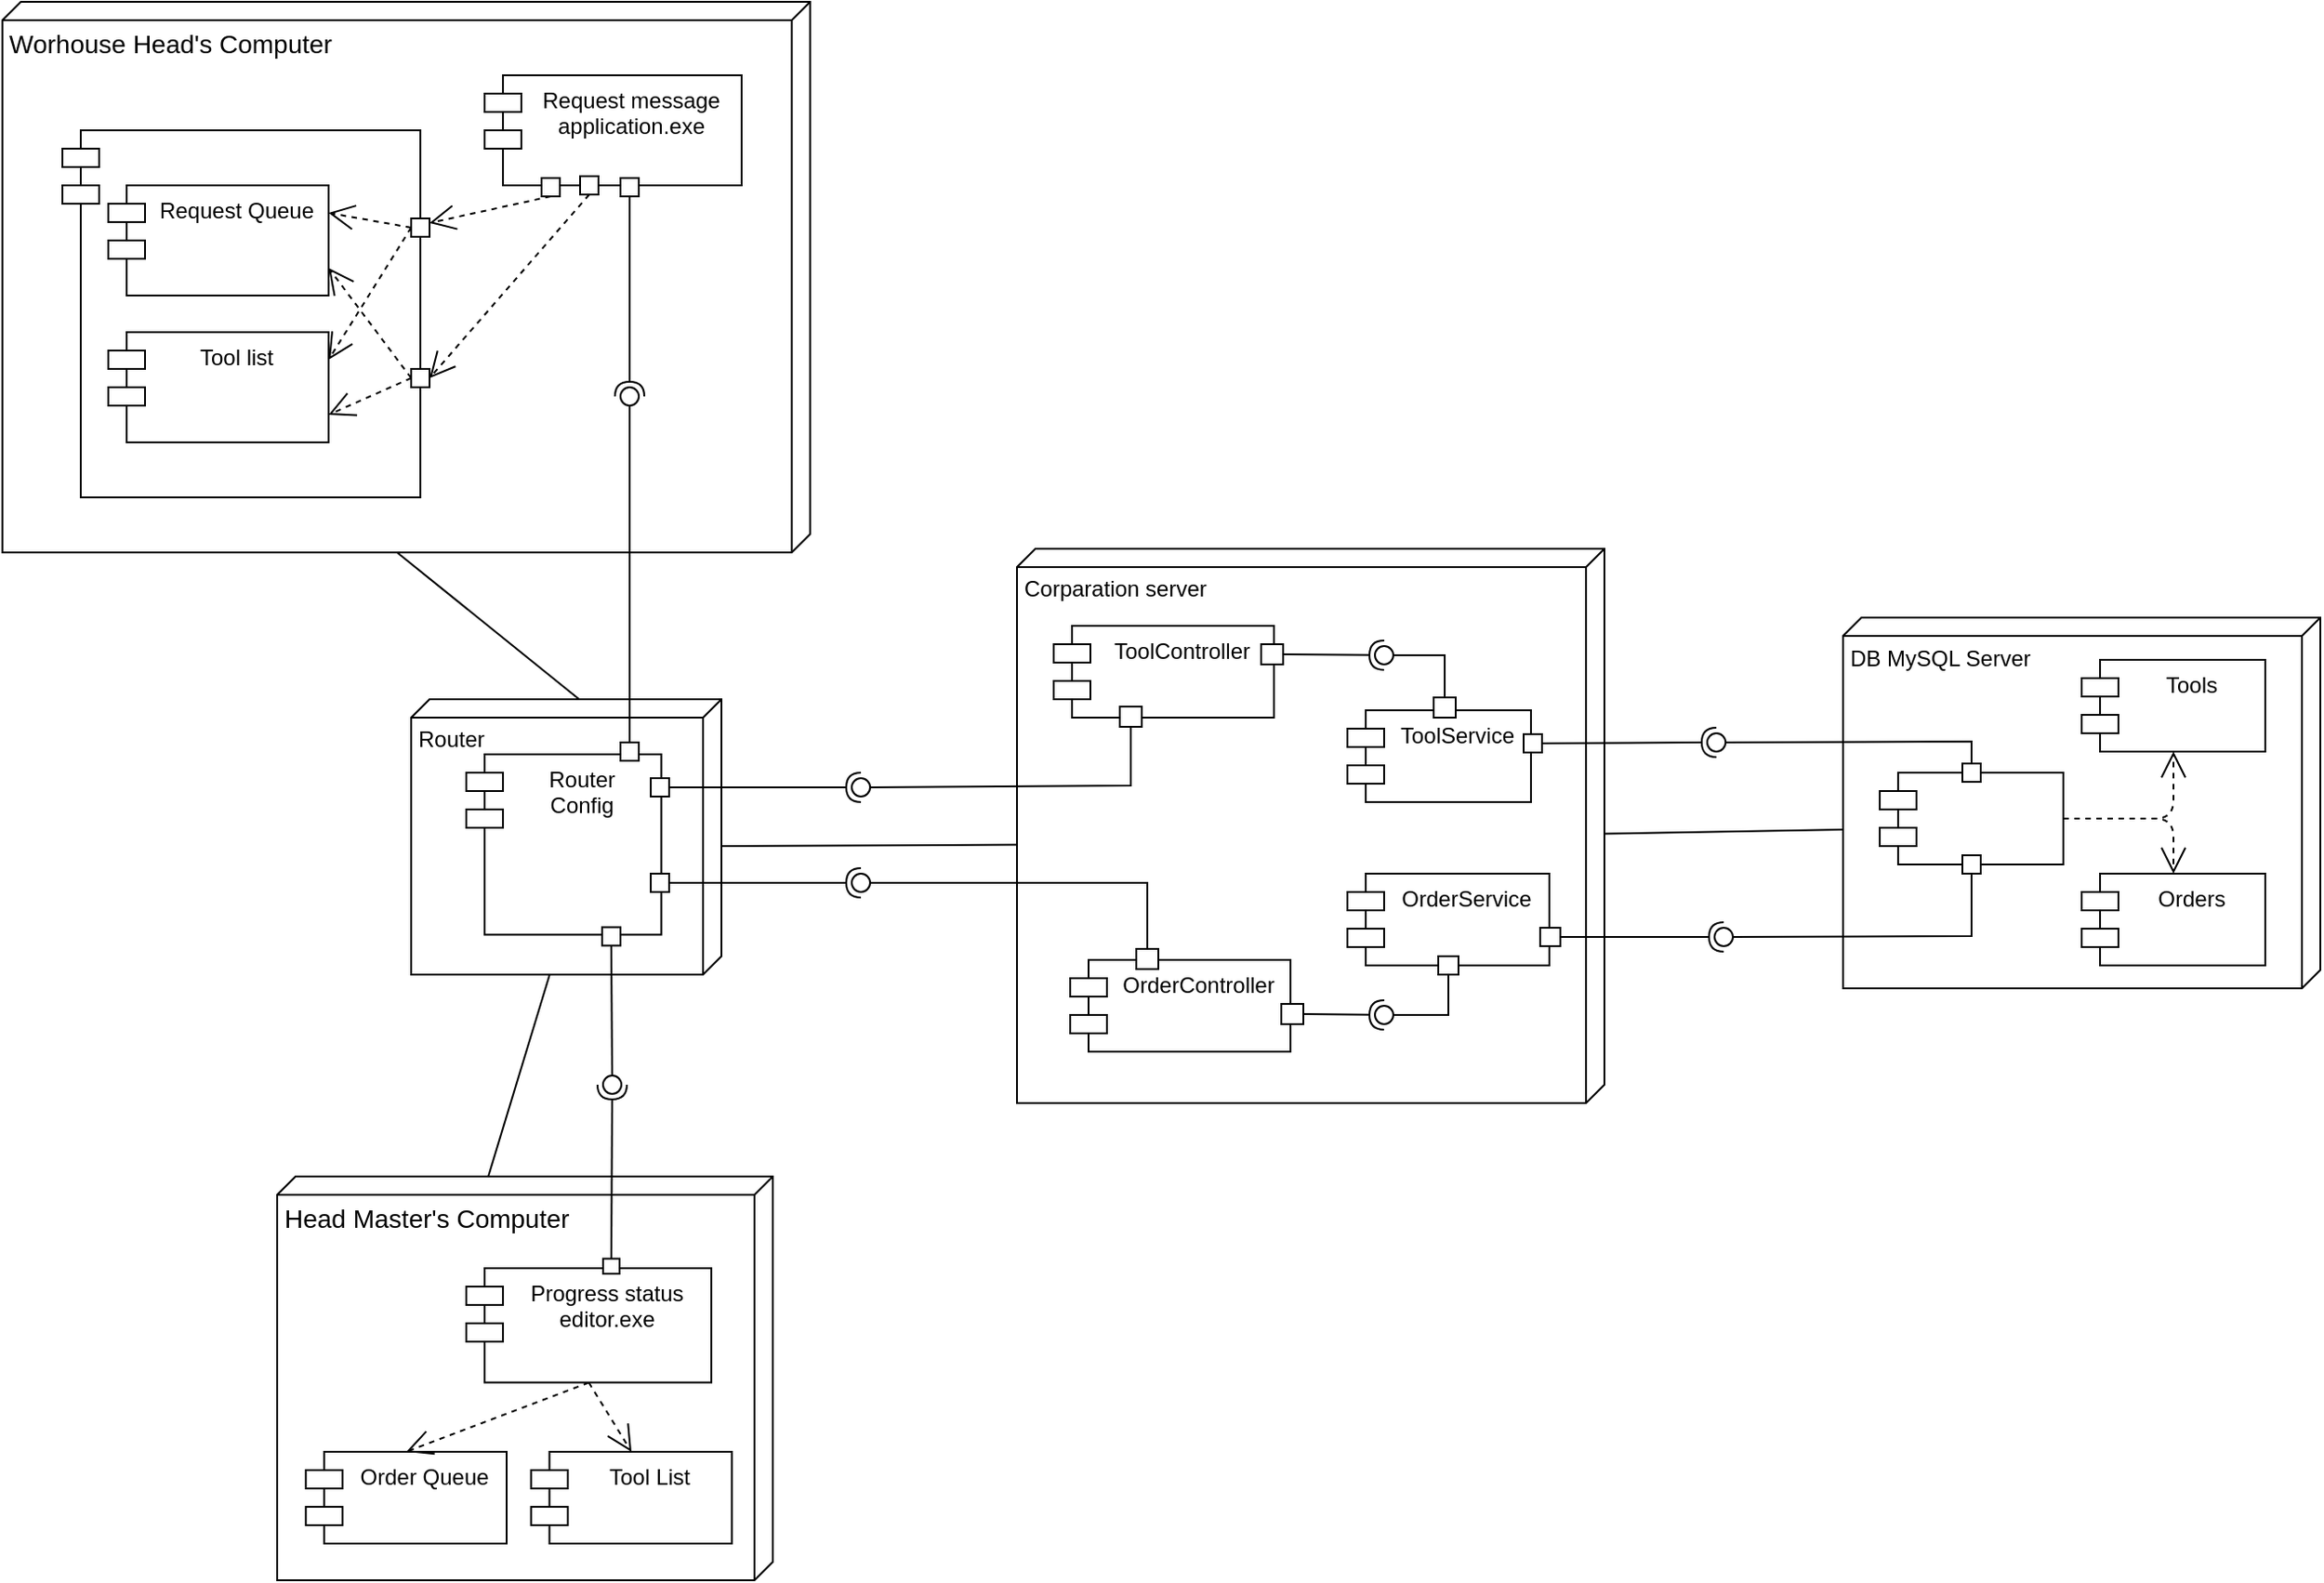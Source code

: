 <mxfile version="13.9.9" type="device"><diagram id="0OFwI7PAOS_wPp8UHoIF" name="Страница 1"><mxGraphModel dx="868" dy="510" grid="1" gridSize="10" guides="1" tooltips="1" connect="1" arrows="1" fold="1" page="1" pageScale="1" pageWidth="827" pageHeight="1169" math="0" shadow="0"><root><mxCell id="0"/><mxCell id="1" parent="0"/><mxCell id="IsnpJF-IBC7PW0zK0MAp-25" value="&lt;font style=&quot;font-size: 14px&quot;&gt;Worhouse Head's Computer&lt;/font&gt;" style="verticalAlign=top;align=left;spacingTop=8;spacingLeft=2;spacingRight=12;shape=cube;size=10;direction=south;fontStyle=0;html=1;" parent="1" vertex="1"><mxGeometry x="267.31" y="90" width="440" height="300" as="geometry"/></mxCell><mxCell id="q37IkywI7yiuDcuUqLcm-3" value="" style="endArrow=none;html=1;rounded=0;exitX=0;exitY=0;exitDx=300;exitDy=225;exitPerimeter=0;entryX=0;entryY=0;entryDx=0;entryDy=77.5;entryPerimeter=0;" parent="1" source="IsnpJF-IBC7PW0zK0MAp-25" target="q37IkywI7yiuDcuUqLcm-1" edge="1"><mxGeometry relative="1" as="geometry"><mxPoint x="630" y="440" as="sourcePoint"/><mxPoint x="580" y="510" as="targetPoint"/></mxGeometry></mxCell><mxCell id="q37IkywI7yiuDcuUqLcm-4" value="" style="endArrow=none;html=1;rounded=0;exitX=0;exitY=0;exitDx=130;exitDy=87.5;exitPerimeter=0;entryX=0;entryY=0;entryDx=0;entryDy=155;entryPerimeter=0;" parent="1" source="q37IkywI7yiuDcuUqLcm-1" target="IsnpJF-IBC7PW0zK0MAp-4" edge="1"><mxGeometry relative="1" as="geometry"><mxPoint x="580" y="660" as="sourcePoint"/><mxPoint x="740" y="660" as="targetPoint"/></mxGeometry></mxCell><mxCell id="q37IkywI7yiuDcuUqLcm-9" value="" style="endArrow=none;html=1;rounded=0;entryX=0.534;entryY=1.001;entryDx=0;entryDy=0;entryPerimeter=0;" parent="1" target="q37IkywI7yiuDcuUqLcm-2" edge="1"><mxGeometry relative="1" as="geometry"><mxPoint x="658" y="550" as="sourcePoint"/><mxPoint x="820" y="544.5" as="targetPoint"/></mxGeometry></mxCell><mxCell id="q37IkywI7yiuDcuUqLcm-12" value="" style="endArrow=none;html=1;rounded=0;entryX=0.572;entryY=0.999;entryDx=0;entryDy=0;entryPerimeter=0;exitX=0.514;exitY=-0.001;exitDx=0;exitDy=0;exitPerimeter=0;" parent="1" target="t8wCxXCrpBiBlnLKO18p-2" edge="1" source="q37IkywI7yiuDcuUqLcm-2"><mxGeometry relative="1" as="geometry"><mxPoint x="1160" y="541" as="sourcePoint"/><mxPoint x="1240" y="650" as="targetPoint"/></mxGeometry></mxCell><mxCell id="VqukUaoT9wOQURWIf9zv-55" value="DB Order API" style="text;html=1;align=center;verticalAlign=middle;resizable=0;points=[];autosize=1;fontSize=11;fontColor=#FFFFFF;" parent="1" vertex="1"><mxGeometry x="1161" y="612" width="80" height="20" as="geometry"/></mxCell><mxCell id="VqukUaoT9wOQURWIf9zv-70" value="Order API" style="text;html=1;align=center;verticalAlign=middle;resizable=0;points=[];autosize=1;fontSize=11;fontColor=#FFFFFF;" parent="1" vertex="1"><mxGeometry x="699.69" y="582.5" width="60" height="20" as="geometry"/></mxCell><mxCell id="VqukUaoT9wOQURWIf9zv-89" value="TCP / IP" style="text;html=1;align=center;verticalAlign=middle;resizable=0;points=[];autosize=1;fontSize=11;fontColor=#FFFFFF;" parent="1" vertex="1"><mxGeometry x="705" y="534" width="60" height="20" as="geometry"/></mxCell><mxCell id="VqukUaoT9wOQURWIf9zv-90" value="TCP / IP" style="text;html=1;align=center;verticalAlign=middle;resizable=0;points=[];autosize=1;fontSize=11;fontColor=#FFFFFF;" parent="1" vertex="1"><mxGeometry x="1181" y="543" width="60" height="20" as="geometry"/></mxCell><mxCell id="VqukUaoT9wOQURWIf9zv-91" value="TCP / IP" style="text;html=1;align=center;verticalAlign=middle;resizable=0;points=[];autosize=1;fontSize=11;fontColor=#FFFFFF;" parent="1" vertex="1"><mxGeometry x="457.31" y="421" width="60" height="20" as="geometry"/></mxCell><mxCell id="VqukUaoT9wOQURWIf9zv-92" value="TCP / IP" style="text;html=1;align=center;verticalAlign=middle;resizable=0;points=[];autosize=1;fontSize=11;fontColor=#FFFFFF;" parent="1" vertex="1"><mxGeometry x="495.31" y="655" width="60" height="20" as="geometry"/></mxCell><mxCell id="q37IkywI7yiuDcuUqLcm-1" value="Router" style="verticalAlign=top;align=left;spacingTop=8;spacingLeft=2;spacingRight=12;shape=cube;size=10;direction=south;fontStyle=0;html=1;" parent="1" vertex="1"><mxGeometry x="490" y="470" width="169" height="150" as="geometry"/></mxCell><mxCell id="q37IkywI7yiuDcuUqLcm-2" value="Corparation server" style="verticalAlign=top;align=left;spacingTop=8;spacingLeft=2;spacingRight=12;shape=cube;size=10;direction=south;fontStyle=0;html=1;" parent="1" vertex="1"><mxGeometry x="820" y="388" width="320" height="302" as="geometry"/></mxCell><mxCell id="VqukUaoT9wOQURWIf9zv-77" value="" style="group" parent="1" vertex="1" connectable="0"><mxGeometry x="840" y="430" width="120" height="55" as="geometry"/></mxCell><mxCell id="VqukUaoT9wOQURWIf9zv-29" value="ToolController" style="shape=module;align=left;spacingLeft=20;align=center;verticalAlign=top;" parent="VqukUaoT9wOQURWIf9zv-77" vertex="1"><mxGeometry width="120" height="50" as="geometry"/></mxCell><mxCell id="VqukUaoT9wOQURWIf9zv-71" value="" style="fontStyle=0;labelPosition=right;verticalLabelPosition=middle;align=left;verticalAlign=middle;spacingLeft=2;" parent="VqukUaoT9wOQURWIf9zv-77" vertex="1"><mxGeometry x="36" y="44" width="12" height="11" as="geometry"/></mxCell><mxCell id="t8wCxXCrpBiBlnLKO18p-2" value="DB MySQL Server" style="verticalAlign=top;align=left;spacingTop=8;spacingLeft=2;spacingRight=12;shape=cube;size=10;direction=south;fontStyle=0;html=1;" parent="1" vertex="1"><mxGeometry x="1270" y="425.5" width="260" height="202" as="geometry"/></mxCell><mxCell id="VqukUaoT9wOQURWIf9zv-82" value="" style="group" parent="1" vertex="1" connectable="0"><mxGeometry x="1400" y="565" width="100" height="55" as="geometry"/></mxCell><mxCell id="q37IkywI7yiuDcuUqLcm-6" value="Orders" style="shape=module;align=left;spacingLeft=20;align=center;verticalAlign=top;" parent="VqukUaoT9wOQURWIf9zv-82" vertex="1"><mxGeometry width="100" height="50" as="geometry"/></mxCell><mxCell id="VqukUaoT9wOQURWIf9zv-83" value="" style="group" parent="1" vertex="1" connectable="0"><mxGeometry x="1400" y="448.5" width="100" height="55" as="geometry"/></mxCell><mxCell id="q37IkywI7yiuDcuUqLcm-5" value="Tools" style="shape=module;align=left;spacingLeft=20;align=center;verticalAlign=top;" parent="VqukUaoT9wOQURWIf9zv-83" vertex="1"><mxGeometry width="100" height="50" as="geometry"/></mxCell><mxCell id="VqukUaoT9wOQURWIf9zv-105" value="" style="group" parent="1" vertex="1" connectable="0"><mxGeometry x="1290" y="510" width="100" height="55" as="geometry"/></mxCell><mxCell id="VqukUaoT9wOQURWIf9zv-101" value="Transaction" style="shape=module;align=left;spacingLeft=20;align=center;verticalAlign=top;fontSize=11;fontColor=#FFFFFF;" parent="VqukUaoT9wOQURWIf9zv-105" vertex="1"><mxGeometry width="100" height="50" as="geometry"/></mxCell><mxCell id="VqukUaoT9wOQURWIf9zv-104" value="" style="fontStyle=0;labelPosition=right;verticalLabelPosition=middle;align=left;verticalAlign=middle;spacingLeft=2;" parent="VqukUaoT9wOQURWIf9zv-105" vertex="1"><mxGeometry x="45" y="45" width="10" height="10" as="geometry"/></mxCell><mxCell id="QjCfNgBmfVSgOjz3tWoz-41" value="" style="fontStyle=0;labelPosition=right;verticalLabelPosition=middle;align=left;verticalAlign=middle;spacingLeft=2;" vertex="1" parent="VqukUaoT9wOQURWIf9zv-105"><mxGeometry x="45" y="-5" width="10" height="10" as="geometry"/></mxCell><mxCell id="VqukUaoT9wOQURWIf9zv-106" value="" style="endArrow=open;endSize=12;dashed=1;html=1;fontSize=11;fontColor=#FFFFFF;entryX=0.5;entryY=1;entryDx=0;entryDy=0;exitX=1;exitY=0.5;exitDx=0;exitDy=0;" parent="1" source="VqukUaoT9wOQURWIf9zv-101" target="q37IkywI7yiuDcuUqLcm-5" edge="1"><mxGeometry x="1" y="50" width="160" relative="1" as="geometry"><mxPoint x="1390" y="511" as="sourcePoint"/><mxPoint x="1460" y="488" as="targetPoint"/><Array as="points"><mxPoint x="1450" y="535"/></Array><mxPoint x="50" y="50" as="offset"/></mxGeometry></mxCell><mxCell id="VqukUaoT9wOQURWIf9zv-107" value="" style="endArrow=open;endSize=12;dashed=1;html=1;fontSize=11;fontColor=#FFFFFF;exitX=1;exitY=0.5;exitDx=0;exitDy=0;entryX=0.5;entryY=0;entryDx=0;entryDy=0;" parent="1" source="VqukUaoT9wOQURWIf9zv-101" target="q37IkywI7yiuDcuUqLcm-6" edge="1"><mxGeometry x="1" y="82" width="160" relative="1" as="geometry"><mxPoint x="1320" y="630" as="sourcePoint"/><mxPoint x="1460" y="555" as="targetPoint"/><Array as="points"><mxPoint x="1450" y="535"/></Array><mxPoint x="80" y="62" as="offset"/></mxGeometry></mxCell><mxCell id="VqukUaoT9wOQURWIf9zv-111" value="" style="group" parent="1" vertex="1" connectable="0"><mxGeometry x="520" y="500" width="110.51" height="110" as="geometry"/></mxCell><mxCell id="VqukUaoT9wOQURWIf9zv-38" value="Router &#10;Config" style="shape=module;align=left;spacingLeft=20;align=center;verticalAlign=top;" parent="VqukUaoT9wOQURWIf9zv-111" vertex="1"><mxGeometry width="106.25" height="98.214" as="geometry"/></mxCell><mxCell id="QjCfNgBmfVSgOjz3tWoz-21" value="" style="fontStyle=0;labelPosition=right;verticalLabelPosition=middle;align=left;verticalAlign=middle;spacingLeft=2;fontSize=11;fontColor=#FFFFFF;" vertex="1" parent="VqukUaoT9wOQURWIf9zv-111"><mxGeometry x="100.51" y="65" width="10" height="10" as="geometry"/></mxCell><mxCell id="QjCfNgBmfVSgOjz3tWoz-30" value="" style="fontStyle=0;labelPosition=right;verticalLabelPosition=middle;align=left;verticalAlign=middle;spacingLeft=2;fontSize=11;fontColor=#FFFFFF;" vertex="1" parent="VqukUaoT9wOQURWIf9zv-111"><mxGeometry x="74" y="94.21" width="10" height="10" as="geometry"/></mxCell><mxCell id="VqukUaoT9wOQURWIf9zv-112" value="Tool API" style="text;html=1;align=center;verticalAlign=middle;resizable=0;points=[];autosize=1;fontSize=11;fontColor=#FFFFFF;" parent="1" vertex="1"><mxGeometry x="614" y="292" width="60" height="20" as="geometry"/></mxCell><mxCell id="VqukUaoT9wOQURWIf9zv-115" value="" style="rounded=0;orthogonalLoop=1;jettySize=auto;html=1;endArrow=none;endFill=0;fontSize=11;fontColor=#FFFFFF;exitX=0.5;exitY=0;exitDx=0;exitDy=0;" parent="1" source="QjCfNgBmfVSgOjz3tWoz-31" target="VqukUaoT9wOQURWIf9zv-117" edge="1"><mxGeometry relative="1" as="geometry"><mxPoint x="607.508" y="491.444" as="sourcePoint"/></mxGeometry></mxCell><mxCell id="VqukUaoT9wOQURWIf9zv-116" value="" style="rounded=0;orthogonalLoop=1;jettySize=auto;html=1;endArrow=halfCircle;endFill=0;entryX=0.5;entryY=0.5;entryDx=0;entryDy=0;endSize=6;strokeWidth=1;fontSize=11;fontColor=#FFFFFF;exitX=0.5;exitY=1;exitDx=0;exitDy=0;" parent="1" source="VqukUaoT9wOQURWIf9zv-118" target="VqukUaoT9wOQURWIf9zv-117" edge="1"><mxGeometry relative="1" as="geometry"><mxPoint x="629" y="380" as="sourcePoint"/></mxGeometry></mxCell><mxCell id="VqukUaoT9wOQURWIf9zv-117" value="" style="ellipse;whiteSpace=wrap;html=1;fontFamily=Helvetica;fontSize=12;fontColor=#000000;align=center;strokeColor=#000000;fillColor=#ffffff;points=[];aspect=fixed;resizable=0;" parent="1" vertex="1"><mxGeometry x="604" y="300" width="10" height="10" as="geometry"/></mxCell><mxCell id="VqukUaoT9wOQURWIf9zv-121" value="" style="group" parent="1" vertex="1" connectable="0"><mxGeometry x="510" y="130" width="160" height="66" as="geometry"/></mxCell><mxCell id="0cWGEAqeUEUWmj8BB-0l-1" value="Request message&#10;application.exe" style="shape=module;align=left;spacingLeft=20;align=center;verticalAlign=top;" parent="VqukUaoT9wOQURWIf9zv-121" vertex="1"><mxGeometry x="20" width="140" height="60" as="geometry"/></mxCell><mxCell id="VqukUaoT9wOQURWIf9zv-118" value="" style="fontStyle=0;labelPosition=right;verticalLabelPosition=middle;align=left;verticalAlign=middle;spacingLeft=2;fontSize=11;fontColor=#FFFFFF;" parent="VqukUaoT9wOQURWIf9zv-121" vertex="1"><mxGeometry x="94" y="56" width="10" height="10" as="geometry"/></mxCell><mxCell id="QjCfNgBmfVSgOjz3tWoz-69" value="" style="fontStyle=0;labelPosition=right;verticalLabelPosition=middle;align=left;verticalAlign=middle;spacingLeft=2;fontSize=11;fontColor=#FFFFFF;" vertex="1" parent="VqukUaoT9wOQURWIf9zv-121"><mxGeometry x="51" y="56" width="10" height="10" as="geometry"/></mxCell><mxCell id="QjCfNgBmfVSgOjz3tWoz-73" value="" style="fontStyle=0;labelPosition=right;verticalLabelPosition=middle;align=left;verticalAlign=middle;spacingLeft=2;fontSize=11;fontColor=#FFFFFF;" vertex="1" parent="VqukUaoT9wOQURWIf9zv-121"><mxGeometry x="72" y="55" width="10" height="10" as="geometry"/></mxCell><mxCell id="VqukUaoT9wOQURWIf9zv-140" value="" style="ellipse;whiteSpace=wrap;html=1;fontFamily=Helvetica;fontSize=12;fontColor=#000000;align=center;strokeColor=#000000;fillColor=#ffffff;points=[];aspect=fixed;resizable=0;" parent="1" vertex="1"><mxGeometry x="594.5" y="675" width="10" height="10" as="geometry"/></mxCell><mxCell id="VqukUaoT9wOQURWIf9zv-114" value="Order API" style="text;html=1;align=center;verticalAlign=middle;resizable=0;points=[];autosize=1;fontSize=11;fontColor=#FFFFFF;" parent="1" vertex="1"><mxGeometry x="610" y="675" width="60" height="20" as="geometry"/></mxCell><mxCell id="IsnpJF-IBC7PW0zK0MAp-4" value="&lt;font style=&quot;font-size: 14px&quot;&gt;Head Master's Computer&lt;/font&gt;" style="verticalAlign=top;align=left;spacingTop=8;spacingLeft=2;spacingRight=12;shape=cube;size=10;direction=south;fontStyle=0;html=1;" parent="1" vertex="1"><mxGeometry x="417" y="730" width="270" height="220" as="geometry"/></mxCell><mxCell id="q37IkywI7yiuDcuUqLcm-15" value="Order Queue" style="shape=module;align=left;spacingLeft=20;align=center;verticalAlign=top;" parent="1" vertex="1"><mxGeometry x="432.62" y="880" width="109.38" height="50" as="geometry"/></mxCell><mxCell id="VqukUaoT9wOQURWIf9zv-138" value="" style="rounded=0;orthogonalLoop=1;jettySize=auto;html=1;endArrow=none;endFill=0;fontSize=11;fontColor=#FFFFFF;exitX=0.5;exitY=1;exitDx=0;exitDy=0;" parent="1" source="QjCfNgBmfVSgOjz3tWoz-30" target="VqukUaoT9wOQURWIf9zv-140" edge="1"><mxGeometry relative="1" as="geometry"><mxPoint x="596.883" y="603.889" as="sourcePoint"/></mxGeometry></mxCell><mxCell id="Uscrs-sSNiHqizXwROv--11" value="" style="endArrow=open;endSize=12;dashed=1;html=1;entryX=0.5;entryY=0;entryDx=0;entryDy=0;exitX=0.5;exitY=1;exitDx=0;exitDy=0;" parent="1" source="q37IkywI7yiuDcuUqLcm-14" target="q37IkywI7yiuDcuUqLcm-15" edge="1"><mxGeometry x="0.125" y="-20" width="160" relative="1" as="geometry"><mxPoint x="390" y="1080" as="sourcePoint"/><mxPoint x="550" y="1080" as="targetPoint"/><mxPoint as="offset"/></mxGeometry></mxCell><mxCell id="Uscrs-sSNiHqizXwROv--13" value="Tool List" style="shape=module;align=left;spacingLeft=20;align=center;verticalAlign=top;" parent="1" vertex="1"><mxGeometry x="555.31" y="880" width="109.38" height="50" as="geometry"/></mxCell><mxCell id="Uscrs-sSNiHqizXwROv--14" value="" style="endArrow=open;endSize=12;dashed=1;html=1;exitX=0.5;exitY=1;exitDx=0;exitDy=0;entryX=0.5;entryY=0;entryDx=0;entryDy=0;" parent="1" source="q37IkywI7yiuDcuUqLcm-14" target="Uscrs-sSNiHqizXwROv--13" edge="1"><mxGeometry y="-20" width="160" relative="1" as="geometry"><mxPoint x="400" y="980" as="sourcePoint"/><mxPoint x="560" y="980" as="targetPoint"/><mxPoint as="offset"/></mxGeometry></mxCell><mxCell id="VqukUaoT9wOQURWIf9zv-139" value="" style="rounded=0;orthogonalLoop=1;jettySize=auto;html=1;endArrow=halfCircle;endFill=0;entryX=0.5;entryY=0.5;entryDx=0;entryDy=0;endSize=6;strokeWidth=1;fontSize=11;fontColor=#FFFFFF;exitX=0.5;exitY=0;exitDx=0;exitDy=0;" parent="1" source="VqukUaoT9wOQURWIf9zv-141" target="VqukUaoT9wOQURWIf9zv-140" edge="1"><mxGeometry relative="1" as="geometry"><mxPoint x="680" y="630" as="sourcePoint"/></mxGeometry></mxCell><mxCell id="QjCfNgBmfVSgOjz3tWoz-4" value="" style="group" vertex="1" connectable="0" parent="1"><mxGeometry x="849" y="612" width="127" height="55" as="geometry"/></mxCell><mxCell id="QjCfNgBmfVSgOjz3tWoz-14" value="" style="group" vertex="1" connectable="0" parent="QjCfNgBmfVSgOjz3tWoz-4"><mxGeometry y="-6" width="127" height="56" as="geometry"/></mxCell><mxCell id="QjCfNgBmfVSgOjz3tWoz-57" value="" style="group" vertex="1" connectable="0" parent="QjCfNgBmfVSgOjz3tWoz-14"><mxGeometry width="127" height="56" as="geometry"/></mxCell><mxCell id="QjCfNgBmfVSgOjz3tWoz-5" value="OrderController" style="shape=module;align=left;spacingLeft=20;align=center;verticalAlign=top;" vertex="1" parent="QjCfNgBmfVSgOjz3tWoz-57"><mxGeometry y="6" width="120" height="50" as="geometry"/></mxCell><mxCell id="QjCfNgBmfVSgOjz3tWoz-6" value="" style="fontStyle=0;labelPosition=right;verticalLabelPosition=middle;align=left;verticalAlign=middle;spacingLeft=2;" vertex="1" parent="QjCfNgBmfVSgOjz3tWoz-57"><mxGeometry x="36" width="12" height="11" as="geometry"/></mxCell><mxCell id="QjCfNgBmfVSgOjz3tWoz-52" value="" style="fontStyle=0;labelPosition=right;verticalLabelPosition=middle;align=left;verticalAlign=middle;spacingLeft=2;" vertex="1" parent="QjCfNgBmfVSgOjz3tWoz-57"><mxGeometry x="115" y="30" width="12" height="11" as="geometry"/></mxCell><mxCell id="QjCfNgBmfVSgOjz3tWoz-15" value="" style="group" vertex="1" connectable="0" parent="1"><mxGeometry x="520" y="774.79" width="133.5" height="67.5" as="geometry"/></mxCell><mxCell id="q37IkywI7yiuDcuUqLcm-14" value="Progress status &#10;editor.exe" style="shape=module;align=left;spacingLeft=20;align=center;verticalAlign=top;" parent="QjCfNgBmfVSgOjz3tWoz-15" vertex="1"><mxGeometry y="5.21" width="133.5" height="62.29" as="geometry"/></mxCell><mxCell id="VqukUaoT9wOQURWIf9zv-141" value="" style="fontStyle=0;labelPosition=right;verticalLabelPosition=middle;align=left;verticalAlign=middle;spacingLeft=2;fontSize=11;fontColor=#FFFFFF;" parent="QjCfNgBmfVSgOjz3tWoz-15" vertex="1"><mxGeometry x="74.539" width="8.966" height="8.214" as="geometry"/></mxCell><mxCell id="QjCfNgBmfVSgOjz3tWoz-17" value="" style="rounded=0;orthogonalLoop=1;jettySize=auto;html=1;endArrow=none;endFill=0;exitX=0.5;exitY=0;exitDx=0;exitDy=0;" edge="1" target="QjCfNgBmfVSgOjz3tWoz-19" parent="1" source="QjCfNgBmfVSgOjz3tWoz-6"><mxGeometry relative="1" as="geometry"><mxPoint x="760" y="500" as="sourcePoint"/><Array as="points"><mxPoint x="891" y="570"/></Array></mxGeometry></mxCell><mxCell id="QjCfNgBmfVSgOjz3tWoz-18" value="" style="rounded=0;orthogonalLoop=1;jettySize=auto;html=1;endArrow=halfCircle;endFill=0;entryX=0.5;entryY=0.5;entryDx=0;entryDy=0;endSize=6;strokeWidth=1;exitX=1;exitY=0.5;exitDx=0;exitDy=0;" edge="1" target="QjCfNgBmfVSgOjz3tWoz-19" parent="1" source="QjCfNgBmfVSgOjz3tWoz-21"><mxGeometry relative="1" as="geometry"><mxPoint x="700" y="510" as="sourcePoint"/></mxGeometry></mxCell><mxCell id="QjCfNgBmfVSgOjz3tWoz-19" value="" style="ellipse;whiteSpace=wrap;html=1;fontFamily=Helvetica;fontSize=12;fontColor=#000000;align=center;strokeColor=#000000;fillColor=#ffffff;points=[];aspect=fixed;resizable=0;" vertex="1" parent="1"><mxGeometry x="730" y="565" width="10" height="10" as="geometry"/></mxCell><mxCell id="QjCfNgBmfVSgOjz3tWoz-31" value="" style="fontStyle=0;labelPosition=right;verticalLabelPosition=middle;align=left;verticalAlign=middle;spacingLeft=2;fontSize=11;fontColor=#FFFFFF;" vertex="1" parent="1"><mxGeometry x="604" y="493.5" width="10" height="10" as="geometry"/></mxCell><mxCell id="QjCfNgBmfVSgOjz3tWoz-34" value="" style="group" vertex="1" connectable="0" parent="1"><mxGeometry x="1000" y="565" width="116" height="55" as="geometry"/></mxCell><mxCell id="QjCfNgBmfVSgOjz3tWoz-62" value="" style="group" vertex="1" connectable="0" parent="QjCfNgBmfVSgOjz3tWoz-34"><mxGeometry width="116" height="55" as="geometry"/></mxCell><mxCell id="QjCfNgBmfVSgOjz3tWoz-7" value="" style="group" vertex="1" connectable="0" parent="QjCfNgBmfVSgOjz3tWoz-62"><mxGeometry width="110" height="55" as="geometry"/></mxCell><mxCell id="QjCfNgBmfVSgOjz3tWoz-8" value="OrderService" style="shape=module;align=left;spacingLeft=20;align=center;verticalAlign=top;" vertex="1" parent="QjCfNgBmfVSgOjz3tWoz-7"><mxGeometry width="110.0" height="50" as="geometry"/></mxCell><mxCell id="QjCfNgBmfVSgOjz3tWoz-9" value="" style="fontStyle=0;labelPosition=right;verticalLabelPosition=middle;align=left;verticalAlign=middle;spacingLeft=2;" vertex="1" parent="QjCfNgBmfVSgOjz3tWoz-62"><mxGeometry x="105" y="29.5" width="11" height="10" as="geometry"/></mxCell><mxCell id="QjCfNgBmfVSgOjz3tWoz-35" value="" style="rounded=0;orthogonalLoop=1;jettySize=auto;html=1;endArrow=none;endFill=0;exitX=0.5;exitY=1;exitDx=0;exitDy=0;" edge="1" target="QjCfNgBmfVSgOjz3tWoz-37" parent="1" source="VqukUaoT9wOQURWIf9zv-104"><mxGeometry relative="1" as="geometry"><mxPoint x="1170" y="605" as="sourcePoint"/><Array as="points"><mxPoint x="1340" y="599"/></Array></mxGeometry></mxCell><mxCell id="QjCfNgBmfVSgOjz3tWoz-36" value="" style="rounded=0;orthogonalLoop=1;jettySize=auto;html=1;endArrow=halfCircle;endFill=0;entryX=0.5;entryY=0.5;entryDx=0;entryDy=0;endSize=6;strokeWidth=1;exitX=1;exitY=0.5;exitDx=0;exitDy=0;" edge="1" target="QjCfNgBmfVSgOjz3tWoz-37" parent="1" source="QjCfNgBmfVSgOjz3tWoz-9"><mxGeometry relative="1" as="geometry"><mxPoint x="1210" y="605" as="sourcePoint"/></mxGeometry></mxCell><mxCell id="QjCfNgBmfVSgOjz3tWoz-37" value="" style="ellipse;whiteSpace=wrap;html=1;fontFamily=Helvetica;fontSize=12;fontColor=#000000;align=center;strokeColor=#000000;fillColor=#ffffff;points=[];aspect=fixed;resizable=0;" vertex="1" parent="1"><mxGeometry x="1200" y="594.5" width="10" height="10" as="geometry"/></mxCell><mxCell id="QjCfNgBmfVSgOjz3tWoz-38" value="" style="rounded=0;orthogonalLoop=1;jettySize=auto;html=1;endArrow=none;endFill=0;exitX=0.5;exitY=0;exitDx=0;exitDy=0;" edge="1" target="QjCfNgBmfVSgOjz3tWoz-40" parent="1" source="QjCfNgBmfVSgOjz3tWoz-41"><mxGeometry relative="1" as="geometry"><mxPoint x="1160" y="500" as="sourcePoint"/><Array as="points"><mxPoint x="1340" y="493"/></Array></mxGeometry></mxCell><mxCell id="QjCfNgBmfVSgOjz3tWoz-39" value="" style="rounded=0;orthogonalLoop=1;jettySize=auto;html=1;endArrow=halfCircle;endFill=0;entryX=0.5;entryY=0.5;entryDx=0;entryDy=0;endSize=6;strokeWidth=1;exitX=1;exitY=0.5;exitDx=0;exitDy=0;" edge="1" target="QjCfNgBmfVSgOjz3tWoz-40" parent="1" source="VqukUaoT9wOQURWIf9zv-42"><mxGeometry relative="1" as="geometry"><mxPoint x="1221" y="515" as="sourcePoint"/></mxGeometry></mxCell><mxCell id="QjCfNgBmfVSgOjz3tWoz-40" value="" style="ellipse;whiteSpace=wrap;html=1;fontFamily=Helvetica;fontSize=12;fontColor=#000000;align=center;strokeColor=#000000;fillColor=#ffffff;points=[];aspect=fixed;resizable=0;" vertex="1" parent="1"><mxGeometry x="1196" y="488.5" width="10" height="10" as="geometry"/></mxCell><mxCell id="QjCfNgBmfVSgOjz3tWoz-42" value="" style="fontStyle=0;labelPosition=right;verticalLabelPosition=middle;align=left;verticalAlign=middle;spacingLeft=2;fontSize=11;fontColor=#FFFFFF;" vertex="1" parent="1"><mxGeometry x="620.51" y="513" width="10" height="10" as="geometry"/></mxCell><mxCell id="QjCfNgBmfVSgOjz3tWoz-43" value="" style="rounded=0;orthogonalLoop=1;jettySize=auto;html=1;endArrow=none;endFill=0;exitX=0.5;exitY=1;exitDx=0;exitDy=0;" edge="1" target="QjCfNgBmfVSgOjz3tWoz-45" parent="1" source="VqukUaoT9wOQURWIf9zv-71"><mxGeometry relative="1" as="geometry"><mxPoint x="715" y="488" as="sourcePoint"/><Array as="points"><mxPoint x="882" y="517"/></Array></mxGeometry></mxCell><mxCell id="QjCfNgBmfVSgOjz3tWoz-44" value="" style="rounded=0;orthogonalLoop=1;jettySize=auto;html=1;endArrow=halfCircle;endFill=0;entryX=0.5;entryY=0.5;entryDx=0;entryDy=0;endSize=6;strokeWidth=1;exitX=1;exitY=0.5;exitDx=0;exitDy=0;" edge="1" target="QjCfNgBmfVSgOjz3tWoz-45" parent="1" source="QjCfNgBmfVSgOjz3tWoz-42"><mxGeometry relative="1" as="geometry"><mxPoint x="770" y="500" as="sourcePoint"/></mxGeometry></mxCell><mxCell id="QjCfNgBmfVSgOjz3tWoz-45" value="" style="ellipse;whiteSpace=wrap;html=1;fontFamily=Helvetica;fontSize=12;fontColor=#000000;align=center;strokeColor=#000000;fillColor=#ffffff;points=[];aspect=fixed;resizable=0;" vertex="1" parent="1"><mxGeometry x="730" y="513" width="10" height="10" as="geometry"/></mxCell><mxCell id="QjCfNgBmfVSgOjz3tWoz-46" value="Tool API" style="text;html=1;align=center;verticalAlign=middle;resizable=0;points=[];autosize=1;fontSize=11;fontColor=#FFFFFF;" vertex="1" parent="1"><mxGeometry x="699.69" y="483.5" width="60" height="20" as="geometry"/></mxCell><mxCell id="QjCfNgBmfVSgOjz3tWoz-51" value="" style="fontStyle=0;labelPosition=right;verticalLabelPosition=middle;align=left;verticalAlign=middle;spacingLeft=2;" vertex="1" parent="1"><mxGeometry x="953" y="440" width="12" height="11" as="geometry"/></mxCell><mxCell id="QjCfNgBmfVSgOjz3tWoz-53" value="" style="group" vertex="1" connectable="0" parent="1"><mxGeometry x="1000" y="469" width="106" height="57" as="geometry"/></mxCell><mxCell id="VqukUaoT9wOQURWIf9zv-27" value="ToolService" style="shape=module;align=left;spacingLeft=20;align=center;verticalAlign=top;" parent="QjCfNgBmfVSgOjz3tWoz-53" vertex="1"><mxGeometry y="7" width="100" height="50" as="geometry"/></mxCell><mxCell id="VqukUaoT9wOQURWIf9zv-42" value="" style="fontStyle=0;labelPosition=right;verticalLabelPosition=middle;align=left;verticalAlign=middle;spacingLeft=2;" parent="QjCfNgBmfVSgOjz3tWoz-53" vertex="1"><mxGeometry x="96" y="20" width="10" height="10" as="geometry"/></mxCell><mxCell id="QjCfNgBmfVSgOjz3tWoz-50" value="" style="fontStyle=0;labelPosition=right;verticalLabelPosition=middle;align=left;verticalAlign=middle;spacingLeft=2;" vertex="1" parent="QjCfNgBmfVSgOjz3tWoz-53"><mxGeometry x="47" width="12" height="11" as="geometry"/></mxCell><mxCell id="QjCfNgBmfVSgOjz3tWoz-54" value="" style="rounded=0;orthogonalLoop=1;jettySize=auto;html=1;endArrow=none;endFill=0;exitX=0.5;exitY=0;exitDx=0;exitDy=0;" edge="1" target="QjCfNgBmfVSgOjz3tWoz-56" parent="1" source="QjCfNgBmfVSgOjz3tWoz-50"><mxGeometry relative="1" as="geometry"><mxPoint x="1000" y="431" as="sourcePoint"/><Array as="points"><mxPoint x="1053" y="446"/></Array></mxGeometry></mxCell><mxCell id="QjCfNgBmfVSgOjz3tWoz-55" value="" style="rounded=0;orthogonalLoop=1;jettySize=auto;html=1;endArrow=halfCircle;endFill=0;entryX=0.5;entryY=0.5;entryDx=0;entryDy=0;endSize=6;strokeWidth=1;exitX=1;exitY=0.5;exitDx=0;exitDy=0;" edge="1" target="QjCfNgBmfVSgOjz3tWoz-56" parent="1" source="QjCfNgBmfVSgOjz3tWoz-51"><mxGeometry relative="1" as="geometry"><mxPoint x="1040" y="431" as="sourcePoint"/></mxGeometry></mxCell><mxCell id="QjCfNgBmfVSgOjz3tWoz-56" value="" style="ellipse;whiteSpace=wrap;html=1;fontFamily=Helvetica;fontSize=12;fontColor=#000000;align=center;strokeColor=#000000;fillColor=#ffffff;points=[];aspect=fixed;resizable=0;" vertex="1" parent="1"><mxGeometry x="1015" y="441" width="10" height="10" as="geometry"/></mxCell><mxCell id="QjCfNgBmfVSgOjz3tWoz-58" value="" style="rounded=0;orthogonalLoop=1;jettySize=auto;html=1;endArrow=none;endFill=0;exitX=0.5;exitY=1;exitDx=0;exitDy=0;" edge="1" target="QjCfNgBmfVSgOjz3tWoz-60" parent="1" source="QjCfNgBmfVSgOjz3tWoz-61"><mxGeometry relative="1" as="geometry"><mxPoint x="1181" y="685" as="sourcePoint"/><Array as="points"><mxPoint x="1055" y="642"/></Array></mxGeometry></mxCell><mxCell id="QjCfNgBmfVSgOjz3tWoz-59" value="" style="rounded=0;orthogonalLoop=1;jettySize=auto;html=1;endArrow=halfCircle;endFill=0;entryX=0.5;entryY=0.5;entryDx=0;entryDy=0;endSize=6;strokeWidth=1;exitX=1;exitY=0.5;exitDx=0;exitDy=0;" edge="1" target="QjCfNgBmfVSgOjz3tWoz-60" parent="1" source="QjCfNgBmfVSgOjz3tWoz-52"><mxGeometry relative="1" as="geometry"><mxPoint x="1221" y="685" as="sourcePoint"/></mxGeometry></mxCell><mxCell id="QjCfNgBmfVSgOjz3tWoz-60" value="" style="ellipse;whiteSpace=wrap;html=1;fontFamily=Helvetica;fontSize=12;fontColor=#000000;align=center;strokeColor=#000000;fillColor=#ffffff;points=[];aspect=fixed;resizable=0;" vertex="1" parent="1"><mxGeometry x="1015" y="637" width="10" height="10" as="geometry"/></mxCell><mxCell id="QjCfNgBmfVSgOjz3tWoz-61" value="" style="fontStyle=0;labelPosition=right;verticalLabelPosition=middle;align=left;verticalAlign=middle;spacingLeft=2;" vertex="1" parent="1"><mxGeometry x="1049.5" y="610" width="11" height="10" as="geometry"/></mxCell><mxCell id="QjCfNgBmfVSgOjz3tWoz-64" value="ToolList" style="text;html=1;align=center;verticalAlign=middle;resizable=0;points=[];autosize=1;fontSize=11;fontColor=#FFFFFF;" vertex="1" parent="1"><mxGeometry x="994.5" y="413" width="50" height="20" as="geometry"/></mxCell><mxCell id="QjCfNgBmfVSgOjz3tWoz-65" value="OrderList" style="text;html=1;align=center;verticalAlign=middle;resizable=0;points=[];autosize=1;fontSize=11;fontColor=#FFFFFF;" vertex="1" parent="1"><mxGeometry x="990" y="655" width="60" height="20" as="geometry"/></mxCell><mxCell id="QjCfNgBmfVSgOjz3tWoz-66" value="DB Tool API" style="text;html=1;align=center;verticalAlign=middle;resizable=0;points=[];autosize=1;fontSize=11;fontColor=#FFFFFF;" vertex="1" parent="1"><mxGeometry x="1166" y="460" width="70" height="20" as="geometry"/></mxCell><mxCell id="VqukUaoT9wOQURWIf9zv-123" value="Data Storage" style="shape=module;align=left;spacingLeft=20;align=center;verticalAlign=top;fontSize=11;fontColor=#FFFFFF;" parent="1" vertex="1"><mxGeometry x="300" y="160" width="195" height="200" as="geometry"/></mxCell><mxCell id="VqukUaoT9wOQURWIf9zv-124" value="Request Queue" style="shape=module;align=left;spacingLeft=20;align=center;verticalAlign=top;" parent="1" vertex="1"><mxGeometry x="325" y="190" width="120" height="60" as="geometry"/></mxCell><mxCell id="VqukUaoT9wOQURWIf9zv-125" value="Tool list" style="shape=module;align=left;spacingLeft=20;align=center;verticalAlign=top;" parent="1" vertex="1"><mxGeometry x="325" y="270" width="120" height="60" as="geometry"/></mxCell><mxCell id="VqukUaoT9wOQURWIf9zv-127" value="" style="fontStyle=0;labelPosition=right;verticalLabelPosition=middle;align=left;verticalAlign=middle;spacingLeft=2;fontSize=11;fontColor=#FFFFFF;" parent="1" vertex="1"><mxGeometry x="490" y="208" width="10" height="10" as="geometry"/></mxCell><mxCell id="VqukUaoT9wOQURWIf9zv-128" value="" style="fontStyle=0;labelPosition=right;verticalLabelPosition=middle;align=left;verticalAlign=middle;spacingLeft=2;fontSize=11;fontColor=#FFFFFF;" parent="1" vertex="1"><mxGeometry x="490" y="290" width="10" height="10" as="geometry"/></mxCell><mxCell id="VqukUaoT9wOQURWIf9zv-129" value="" style="endArrow=open;endSize=12;dashed=1;html=1;fontSize=11;fontColor=#FFFFFF;exitX=0;exitY=0.5;exitDx=0;exitDy=0;entryX=1;entryY=0.25;entryDx=0;entryDy=0;" parent="1" source="VqukUaoT9wOQURWIf9zv-127" target="VqukUaoT9wOQURWIf9zv-124" edge="1"><mxGeometry x="300" y="160" width="160" as="geometry"><mxPoint x="375" y="400" as="sourcePoint"/><mxPoint x="535" y="400" as="targetPoint"/><mxPoint as="offset"/></mxGeometry></mxCell><mxCell id="VqukUaoT9wOQURWIf9zv-132" value="" style="endArrow=open;endSize=12;dashed=1;html=1;fontSize=11;fontColor=#FFFFFF;entryX=1;entryY=0.25;entryDx=0;entryDy=0;exitX=0;exitY=0.5;exitDx=0;exitDy=0;" parent="1" source="VqukUaoT9wOQURWIf9zv-127" target="VqukUaoT9wOQURWIf9zv-125" edge="1"><mxGeometry x="300" y="160" width="160" as="geometry"><mxPoint x="375" y="440" as="sourcePoint"/><mxPoint x="535" y="440" as="targetPoint"/><mxPoint as="offset"/></mxGeometry></mxCell><mxCell id="VqukUaoT9wOQURWIf9zv-136" value="" style="endArrow=open;endSize=12;dashed=1;html=1;fontSize=11;fontColor=#FFFFFF;entryX=1;entryY=0.75;entryDx=0;entryDy=0;exitX=0;exitY=0.5;exitDx=0;exitDy=0;" parent="1" source="VqukUaoT9wOQURWIf9zv-128" target="VqukUaoT9wOQURWIf9zv-125" edge="1"><mxGeometry x="300" y="160" width="160" as="geometry"><mxPoint x="385" y="420" as="sourcePoint"/><mxPoint x="545" y="420" as="targetPoint"/><mxPoint as="offset"/></mxGeometry></mxCell><mxCell id="VqukUaoT9wOQURWIf9zv-137" value="" style="endArrow=open;endSize=12;dashed=1;html=1;fontSize=11;fontColor=#FFFFFF;entryX=1;entryY=0.75;entryDx=0;entryDy=0;exitX=0;exitY=0.5;exitDx=0;exitDy=0;" parent="1" source="VqukUaoT9wOQURWIf9zv-128" target="VqukUaoT9wOQURWIf9zv-124" edge="1"><mxGeometry x="300" y="160" width="160" as="geometry"><mxPoint x="385" y="400" as="sourcePoint"/><mxPoint x="545" y="400" as="targetPoint"/><mxPoint as="offset"/></mxGeometry></mxCell><mxCell id="QjCfNgBmfVSgOjz3tWoz-72" value="" style="endArrow=open;endSize=12;dashed=1;html=1;fontSize=11;fontColor=#FFFFFF;exitX=0.5;exitY=1;exitDx=0;exitDy=0;entryX=1;entryY=0.25;entryDx=0;entryDy=0;" edge="1" parent="1" source="QjCfNgBmfVSgOjz3tWoz-69" target="VqukUaoT9wOQURWIf9zv-127"><mxGeometry x="300" y="160" width="160" as="geometry"><mxPoint x="490" y="213" as="sourcePoint"/><mxPoint x="780" y="175" as="targetPoint"/><mxPoint as="offset"/></mxGeometry></mxCell><mxCell id="QjCfNgBmfVSgOjz3tWoz-74" value="" style="endArrow=open;endSize=12;dashed=1;html=1;fontSize=11;fontColor=#FFFFFF;exitX=0.5;exitY=1;exitDx=0;exitDy=0;entryX=1;entryY=0.5;entryDx=0;entryDy=0;" edge="1" parent="1" source="QjCfNgBmfVSgOjz3tWoz-73" target="VqukUaoT9wOQURWIf9zv-128"><mxGeometry x="300" y="160" width="160" as="geometry"><mxPoint x="566" y="196" as="sourcePoint"/><mxPoint x="500" y="210.5" as="targetPoint"/><mxPoint as="offset"/></mxGeometry></mxCell></root></mxGraphModel></diagram></mxfile>